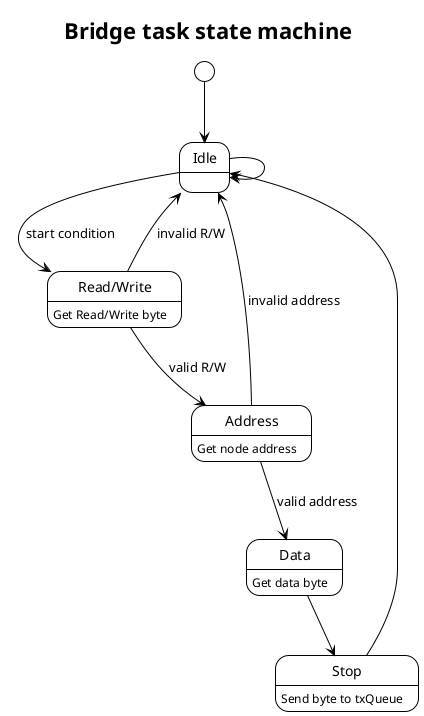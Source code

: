 @startuml
!theme plain

title "Bridge task state machine"

state Idle
state "Read/Write" as RW : Get Read/Write byte
state Address : Get node address
state Data : Get data byte
state Stop : Send byte to txQueue

[*] --> Idle

Idle --> RW : start condition
RW --> Address : valid R/W
RW --> Idle : invalid R/W
Address --> Data : valid address
Address --> Idle : invalid address
Data --> Stop
Stop --> Idle

Idle --> Idle

@enduml
